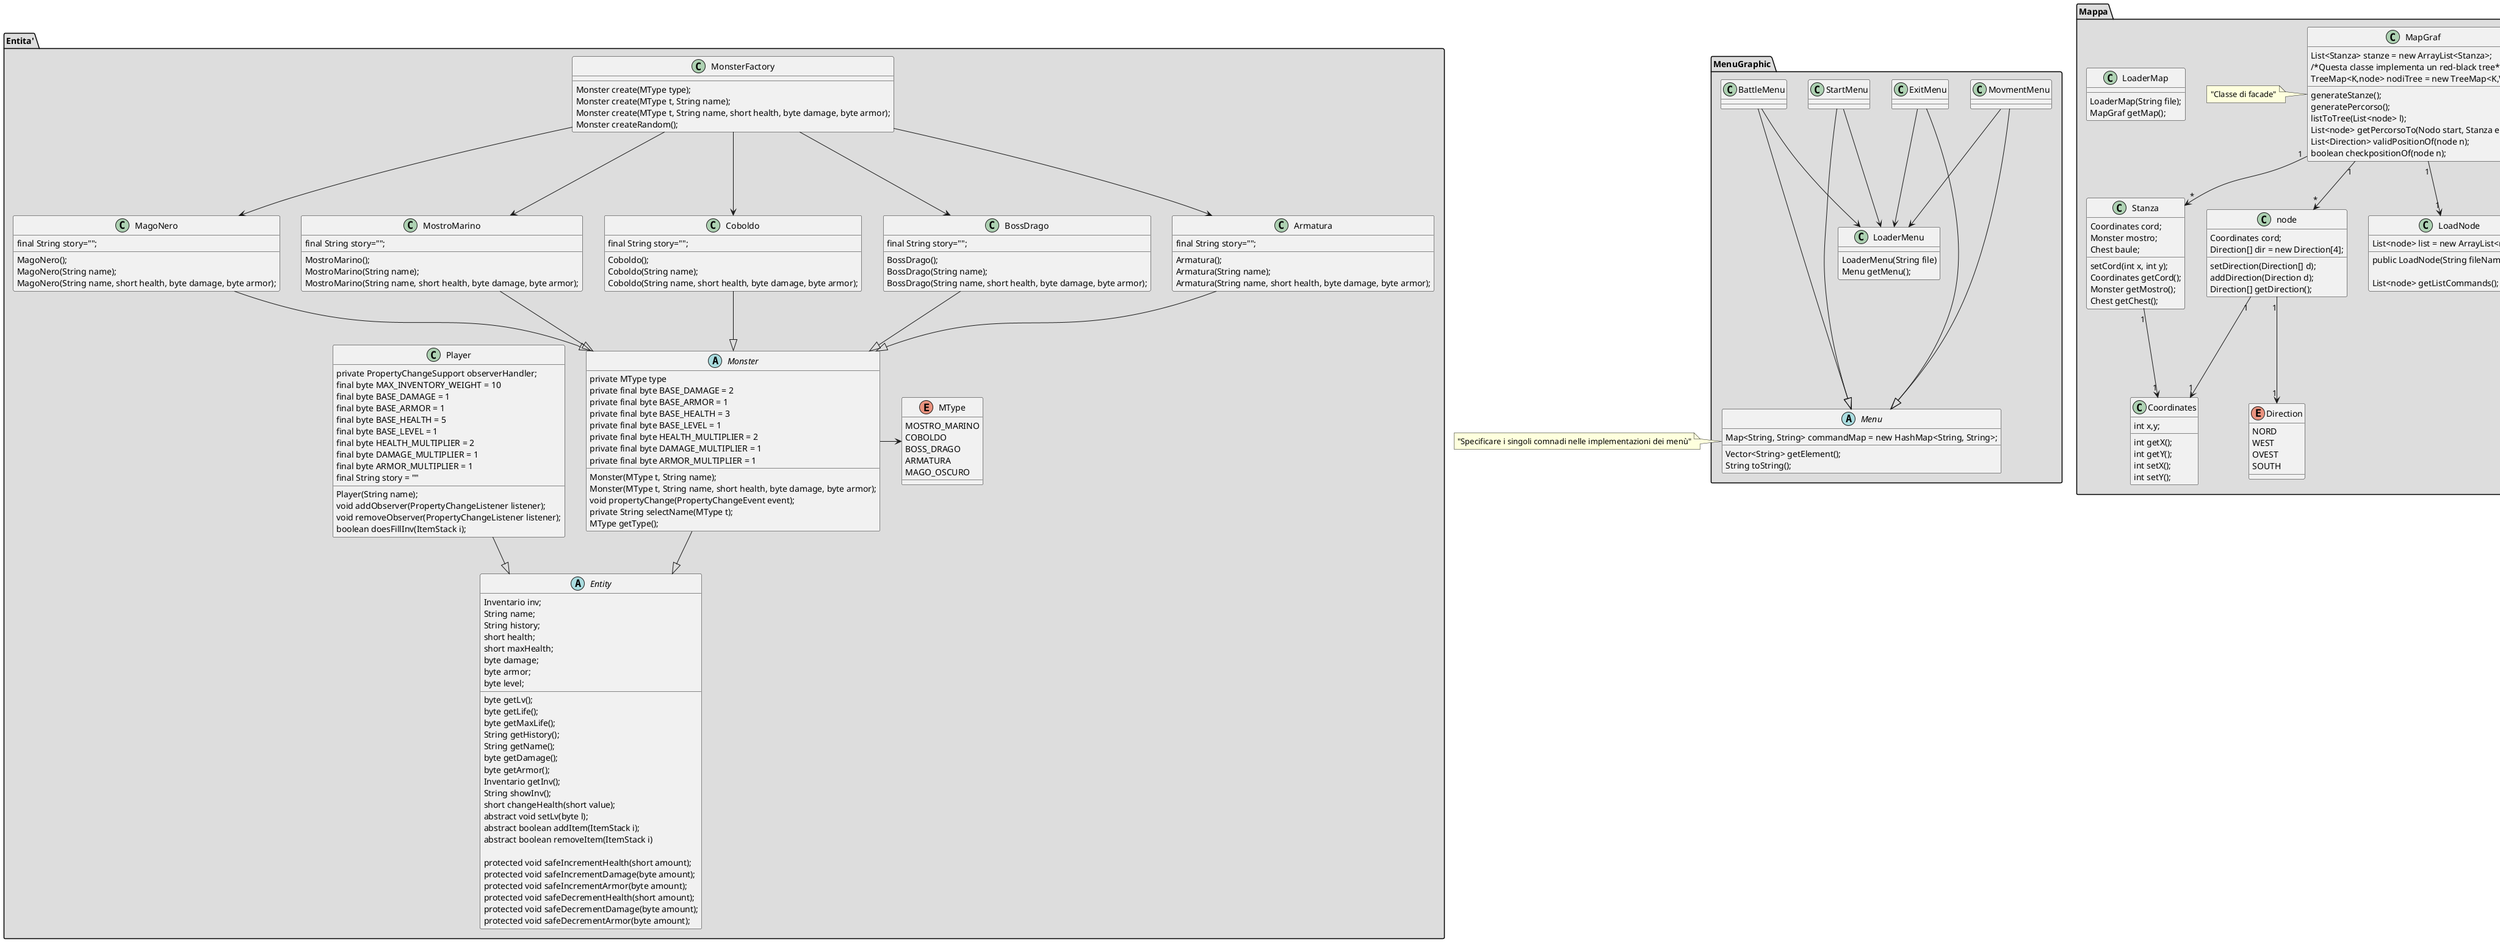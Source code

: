 @startuml
package "Entita'" #DDDDDD{ /'ADT tutti tipi di entità '/
enum MType{
  MOSTRO_MARINO
  COBOLDO
  BOSS_DRAGO
  ARMATURA
  MAGO_OSCURO
}

abstract class Entity{
  Inventario inv;
  String name;
  String history;
  short health;
  short maxHealth;
  byte damage;
  byte armor;
  byte level;

  /'---------- METODI ENTITY ----------'/
  byte getLv();
  byte getLife();
  byte getMaxLife();
  String getHistory();
  String getName();
  byte getDamage();
  byte getArmor();
  Inventario getInv();
  String showInv();
  short changeHealth(short value);
  abstract void setLv(byte l);
  abstract boolean addItem(ItemStack i);
  abstract boolean removeItem(ItemStack i)

  protected void safeIncrementHealth(short amount);
  protected void safeIncrementDamage(byte amount);
  protected void safeIncrementArmor(byte amount);
  protected void safeDecrementHealth(short amount);
  protected void safeDecrementDamage(byte amount);
  protected void safeDecrementArmor(byte amount);
} 



class Player{
  private PropertyChangeSupport observerHandler;
  final byte MAX_INVENTORY_WEIGHT = 10
  final byte BASE_DAMAGE = 1
  final byte BASE_ARMOR = 1
  final byte BASE_HEALTH = 5
  final byte BASE_LEVEL = 1
  final byte HEALTH_MULTIPLIER = 2
  final byte DAMAGE_MULTIPLIER = 1
  final byte ARMOR_MULTIPLIER = 1
  final String story = ""

  /'---------- COSTRUTTORI ----------'/
  Player(String name);
  /'---------- METODI PLAYER ----------'/
  void addObserver(PropertyChangeListener listener);
  void removeObserver(PropertyChangeListener listener);
  boolean doesFillInv(ItemStack i);
}

abstract class Monster{
  private MType type
  private final byte BASE_DAMAGE = 2
  private final byte BASE_ARMOR = 1
  private final byte BASE_HEALTH = 3
  private final byte BASE_LEVEL = 1
  private final byte HEALTH_MULTIPLIER = 2
  private final byte DAMAGE_MULTIPLIER = 1
  private final byte ARMOR_MULTIPLIER = 1

  /'---------- COSTRUTTORI ----------'/
  Monster(MType t, String name);
  Monster(MType t, String name, short health, byte damage, byte armor);
  /'---------- METODI MONSTER ----------'/
  void propertyChange(PropertyChangeEvent event);
  private String selectName(MType t);
  MType getType();
}
class MonsterFactory{
  /'---------- METODI MONSTER_FACTORY ----------'/
  Monster create(MType type);
  Monster create(MType t, String name);
  Monster create(MType t, String name, short health, byte damage, byte armor);
  Monster createRandom();
}
class Armatura{
  final String story="";

  /'---------- COSTRUTTORI ----------'/
  Armatura();
  Armatura(String name);
  Armatura(String name, short health, byte damage, byte armor);
}
class MagoNero{
  final String story="";

  /'---------- COSTRUTTORI ----------'/
  MagoNero();
  MagoNero(String name);
  MagoNero(String name, short health, byte damage, byte armor);
}
class MostroMarino{
  final String story="";

  /'---------- COSTRUTTORI ----------'/
  MostroMarino();
  MostroMarino(String name);
  MostroMarino(String name, short health, byte damage, byte armor);
}
class Coboldo{
  final String story="";

  /'---------- COSTRUTTORI ----------'/
  Coboldo();
  Coboldo(String name);
  Coboldo(String name, short health, byte damage, byte armor);

}
class BossDrago{
  final String story="";

  /'---------- COSTRUTTORI ----------'/
  BossDrago();
  BossDrago(String name);
  BossDrago(String name, short health, byte damage, byte armor);
}

}
Monster -> MType
Player --|>Entity
Monster --|>Entity
Armatura--|> Monster
MagoNero --|> Monster
MostroMarino --|> Monster
Coboldo--|> Monster
BossDrago--|> Monster

MonsterFactory --> BossDrago
MonsterFactory --> MagoNero 
MonsterFactory --> Coboldo
MonsterFactory --> Armatura
MonsterFactory --> MostroMarino 

/'sta nel kernel layer'/
package MenuGraphic #DDDDDD{
class LoaderMenu{
  LoaderMenu(String file)
  Menu getMenu();

}

abstract class Menu{
  /'La prima stringa e il comando mentre la seconda è la descrizione'/
  Map<String, String> commandMap = new HashMap<String, String>;
  
  Vector<String> getElement();
  String toString();
}
class StartMenu{}
class BattleMenu{}
class MovmentMenu{}
class ExitMenu{}
}
note left of Menu :"Specificare i singoli comnadi nelle implementazioni dei menù"
BattleMenu---|> Menu
StartMenu---|> Menu
MovmentMenu ---|> Menu
ExitMenu---|> Menu

BattleMenu --> LoaderMenu
StartMenu --> LoaderMenu
MovmentMenu --> LoaderMenu
ExitMenu --> LoaderMenu


package Mappa #DDDDDD{   

class LoaderMap{
  LoaderMap(String file);
  MapGraf getMap();
} 
    
class Coordinates{
  int x,y;
  int getX();
  int getY();
  int setX();
  int setY();

}
  /'Classe che carica da file la lista dei nodi'/
  class LoadNode{
  List<node> list = new ArrayList<node>;
  public LoadNode(String fileName);
  
  List<node> getListCommands();
  
}

  class MapGraf{
  List<Stanza> stanze = new ArrayList<Stanza>;
  /*Questa classe implementa un red-black tree*/
  TreeMap<K,node> nodiTree = new TreeMap<K,V>;

  generateStanze();
  generatePercorso();
  /'Converte la lista di nodi in un albero'/
  listToTree(List<node> l);
  List<node> getPercorsoTo(Nodo start, Stanza end);
  List<Direction> validPositionOf(node n);
  boolean checkpositionOf(node n);
  
  
}
note left of MapGraf :"Classe di facade"

enum  Direction{
  NORD
  WEST
  OVEST
  SOUTH
}

class node
{
  Coordinates cord;
  Direction[] dir = new Direction[4];
  setDirection(Direction[] d);
  addDirection(Direction d);
  Direction[] getDirection();

}
   class Stanza{
  Coordinates cord;
  Monster mostro;
  setCord(int x, int y);
  Coordinates getCord();
  Chest baule;
  Monster getMostro();
  Chest getChest();
}

} 


MapGraf "1"--> "*" Stanza
MapGraf "1"--> "1" LoadNode
MapGraf "1" --> "*" node
node"1" --> "1"Coordinates
node"1" --> "1"Direction
Stanza"1" --> "1"Coordinates


package Prompts #DDDDDD{
/'Questa class è un Singleton: tutto entra ed esce da qua'/
class Promt{
  Command cmmd;
  boolean egnineLinked;
  
  /'----------- COSTRUTTORI -----------'/
  Promt();
  /'----------- METODI PROMPT -----------'/
  private void changeCommand(Command c);
  void linkEngine(GameEngine g)
  InputType waitInput();
}

class StartCommand{
  execute();
}
class ExitCommand{
  execute();
}
class LookCommand{
  execute();
}
class AttackCommand{
  execute();
}
class MoveBackCommand{
  execute();
}
class MovePlayerCommand{
  execute();
}
class PlayerTakeCommand{
  execute();
}
class PlayerUseCommand{
  execute();
}
class PlayerRemoveCommand{
  execute();
}
class PlayerRemoveStackCommand{
  execute();
}
class LoadCommand{
  execute();
}

interface Command{
  execute();
}

}
StartCommand --|> Command
ExitCommand --|> Command
LookCommand --|> Command
AttackCommand --|> Command
MoveBackCommand --|> Command
MovePlayerCommand --|> Command
PlayerUseCommand --|> Command
PlayerRemoveStackCommand --|> Command
LoadCommand --|> Command
Promt --> Command

@enduml